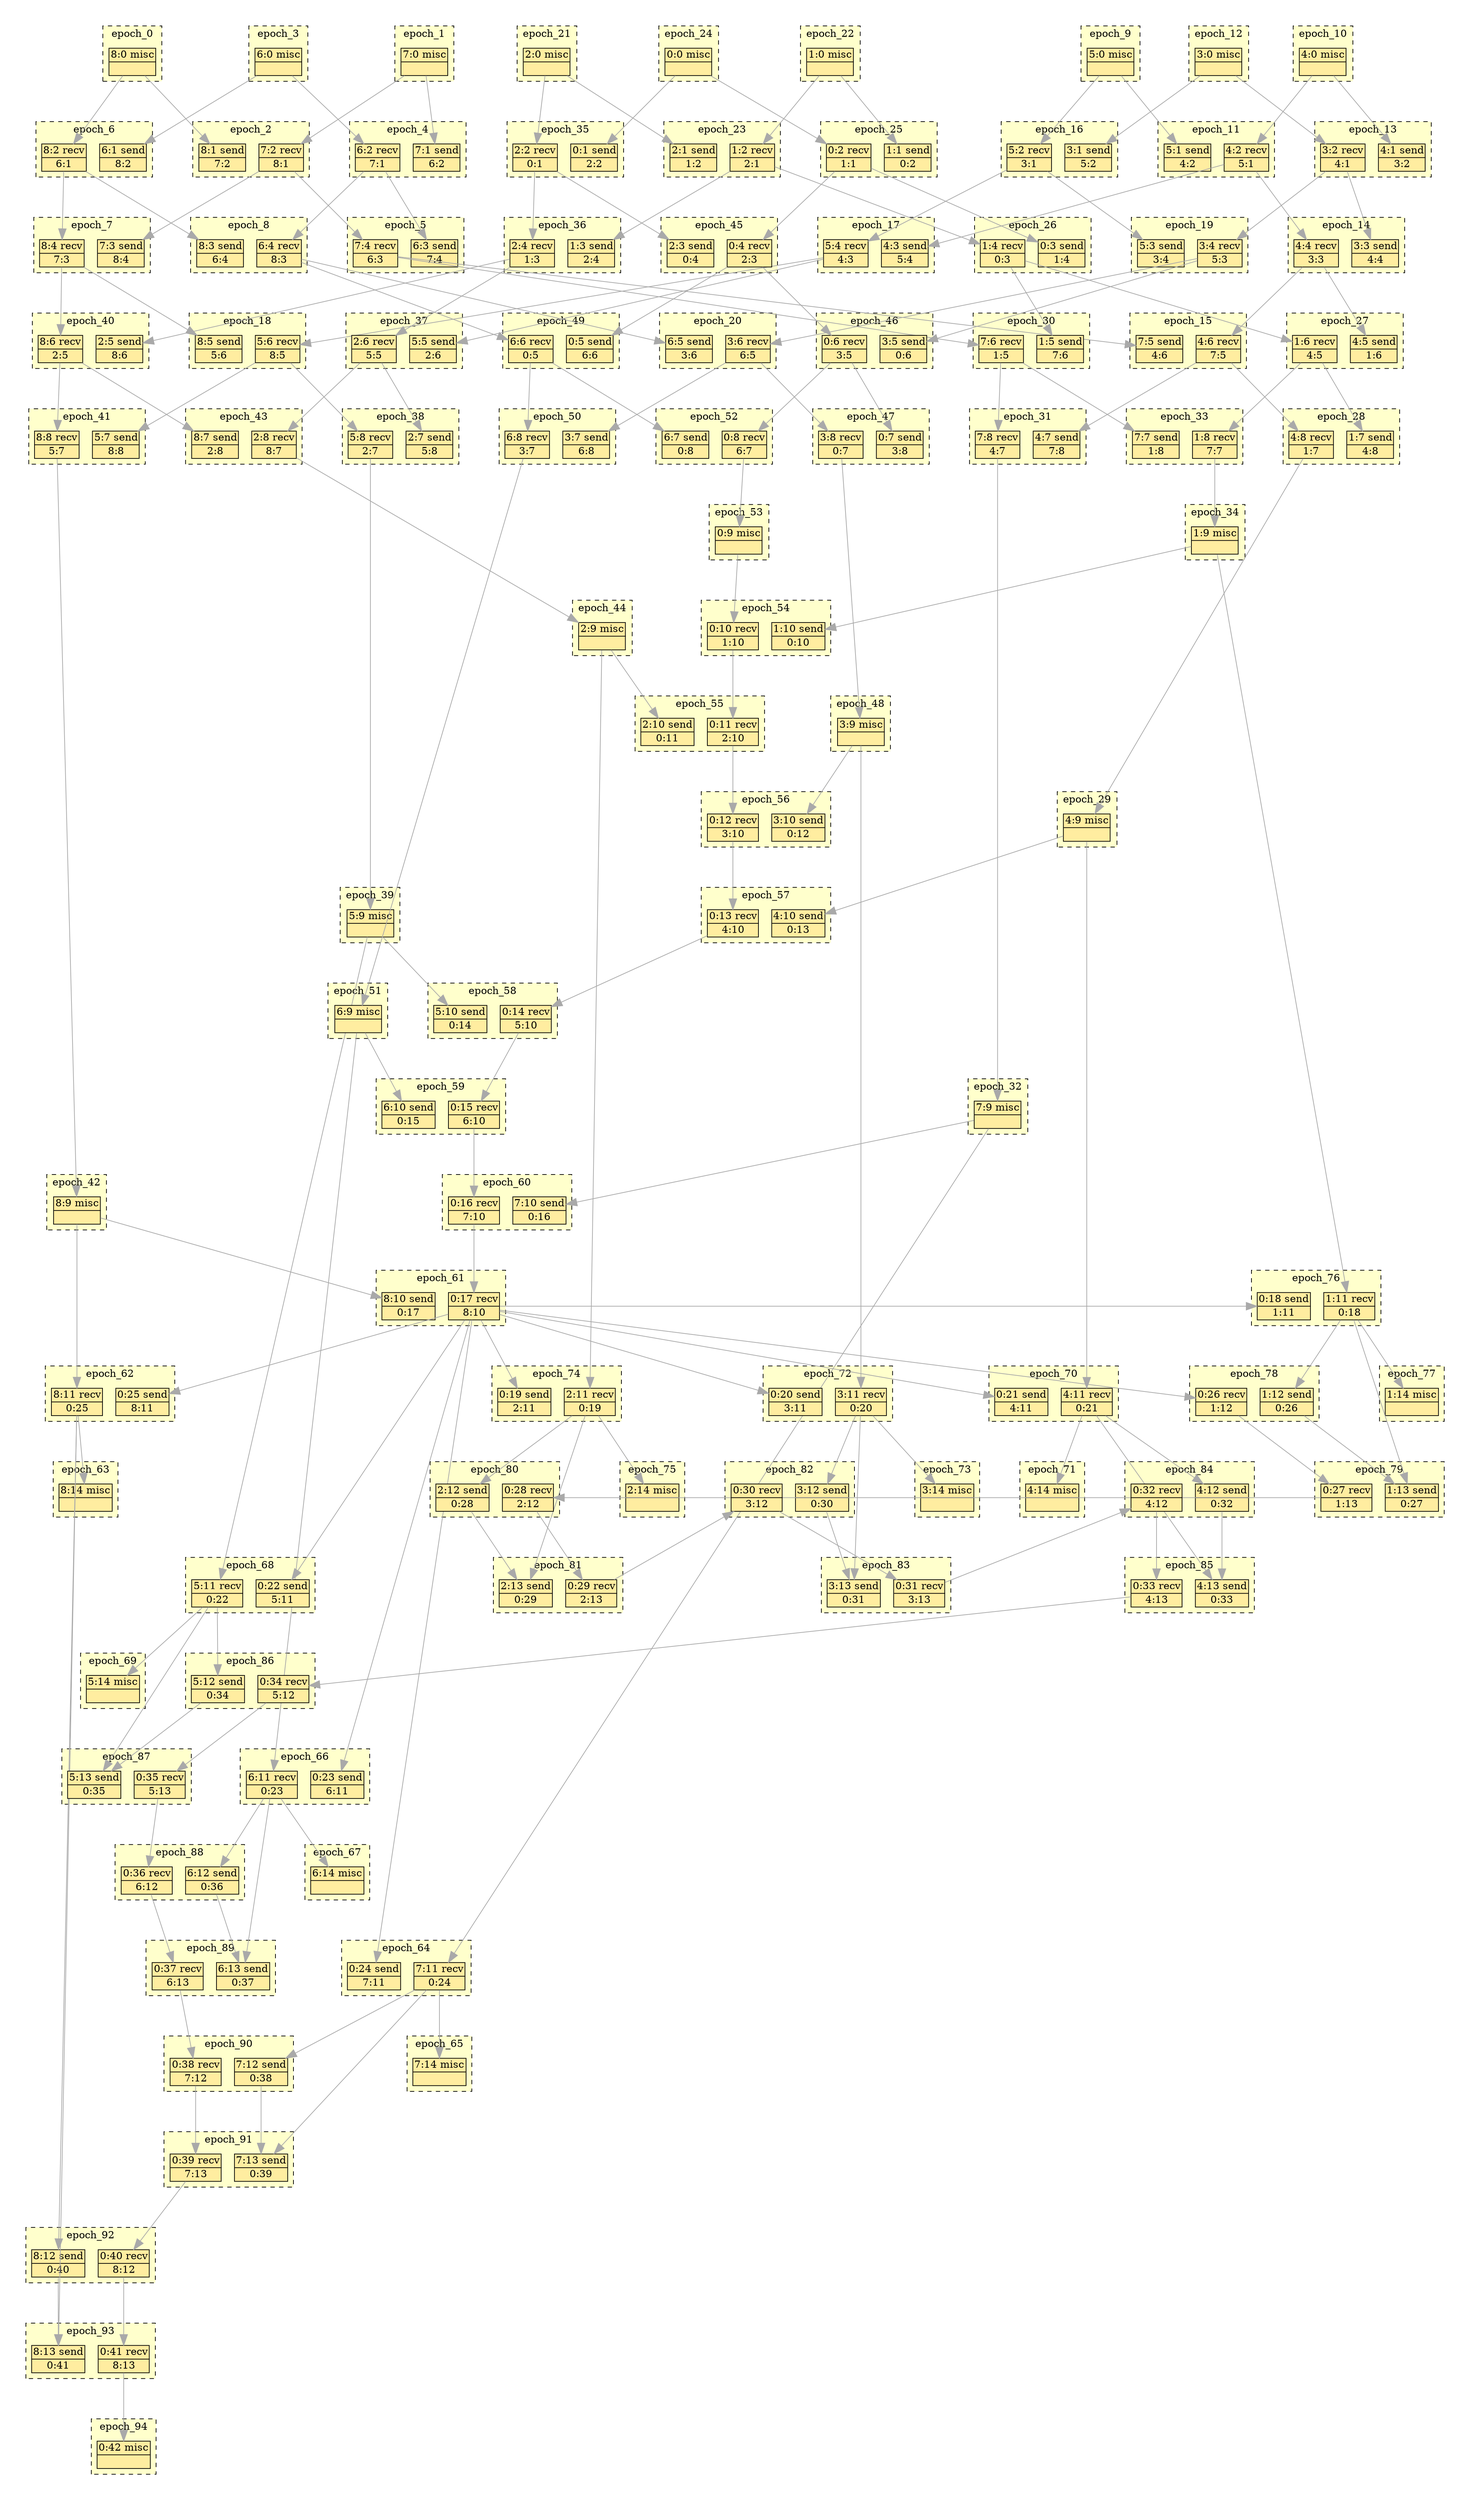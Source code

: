 digraph{node[shape=none margin=0 style=filled colorscheme=ylorrd9 fillcolor=2];compound=true;splines=line;subgraph clusterdummy0_0{style=invis;subgraph clusterdummy0_1{style=invis;subgraph clusterdummy0_2{style=invis;subgraph cluster0{style=dashed;colorscheme=ylorrd9;bgcolor=1;edge[arrowhead=empty];label=epoch_0;148[label=<<table border="0" cellborder="0" cellspacing="0"><tr><td>8:0 misc</td></tr><hr/><tr><td> </td></tr></table>>];}}}}subgraph clusterdummy1_0{style=invis;subgraph clusterdummy1_1{style=invis;subgraph clusterdummy1_2{style=invis;subgraph cluster1{style=dashed;colorscheme=ylorrd9;bgcolor=1;edge[arrowhead=empty];label=epoch_1;133[label=<<table border="0" cellborder="0" cellspacing="0"><tr><td>7:0 misc</td></tr><hr/><tr><td> </td></tr></table>>];}}}}subgraph clusterdummy2_0{style=invis;subgraph clusterdummy2_1{style=invis;subgraph clusterdummy2_2{style=invis;subgraph cluster2{style=dashed;colorscheme=ylorrd9;bgcolor=1;edge[arrowhead=empty];label=epoch_2;135[label=<<table border="0" cellborder="0" cellspacing="0"><tr><td>7:2 recv</td></tr><hr/><tr><td> 8:1 </td></tr></table>>];149[label=<<table border="0" cellborder="0" cellspacing="0"><tr><td>8:1 send</td></tr><hr/><tr><td> 7:2 </td></tr></table>>];}}}}subgraph clusterdummy3_0{style=invis;subgraph clusterdummy3_1{style=invis;subgraph clusterdummy3_2{style=invis;subgraph cluster3{style=dashed;colorscheme=ylorrd9;bgcolor=1;edge[arrowhead=empty];label=epoch_3;118[label=<<table border="0" cellborder="0" cellspacing="0"><tr><td>6:0 misc</td></tr><hr/><tr><td> </td></tr></table>>];}}}}subgraph clusterdummy4_0{style=invis;subgraph clusterdummy4_1{style=invis;subgraph clusterdummy4_2{style=invis;subgraph cluster4{style=dashed;colorscheme=ylorrd9;bgcolor=1;edge[arrowhead=empty];label=epoch_4;120[label=<<table border="0" cellborder="0" cellspacing="0"><tr><td>6:2 recv</td></tr><hr/><tr><td> 7:1 </td></tr></table>>];134[label=<<table border="0" cellborder="0" cellspacing="0"><tr><td>7:1 send</td></tr><hr/><tr><td> 6:2 </td></tr></table>>];}}}}subgraph clusterdummy5_0{style=invis;subgraph clusterdummy5_1{style=invis;subgraph clusterdummy5_2{style=invis;subgraph cluster5{style=dashed;colorscheme=ylorrd9;bgcolor=1;edge[arrowhead=empty];label=epoch_5;121[label=<<table border="0" cellborder="0" cellspacing="0"><tr><td>6:3 send</td></tr><hr/><tr><td> 7:4 </td></tr></table>>];137[label=<<table border="0" cellborder="0" cellspacing="0"><tr><td>7:4 recv</td></tr><hr/><tr><td> 6:3 </td></tr></table>>];}}}}subgraph clusterdummy6_0{style=invis;subgraph clusterdummy6_1{style=invis;subgraph clusterdummy6_2{style=invis;subgraph cluster6{style=dashed;colorscheme=ylorrd9;bgcolor=1;edge[arrowhead=empty];label=epoch_6;119[label=<<table border="0" cellborder="0" cellspacing="0"><tr><td>6:1 send</td></tr><hr/><tr><td> 8:2 </td></tr></table>>];150[label=<<table border="0" cellborder="0" cellspacing="0"><tr><td>8:2 recv</td></tr><hr/><tr><td> 6:1 </td></tr></table>>];}}}}subgraph clusterdummy7_0{style=invis;subgraph clusterdummy7_1{style=invis;subgraph clusterdummy7_2{style=invis;subgraph cluster7{style=dashed;colorscheme=ylorrd9;bgcolor=1;edge[arrowhead=empty];label=epoch_7;136[label=<<table border="0" cellborder="0" cellspacing="0"><tr><td>7:3 send</td></tr><hr/><tr><td> 8:4 </td></tr></table>>];152[label=<<table border="0" cellborder="0" cellspacing="0"><tr><td>8:4 recv</td></tr><hr/><tr><td> 7:3 </td></tr></table>>];}}}}subgraph clusterdummy8_0{style=invis;subgraph clusterdummy8_1{style=invis;subgraph clusterdummy8_2{style=invis;subgraph cluster8{style=dashed;colorscheme=ylorrd9;bgcolor=1;edge[arrowhead=empty];label=epoch_8;122[label=<<table border="0" cellborder="0" cellspacing="0"><tr><td>6:4 recv</td></tr><hr/><tr><td> 8:3 </td></tr></table>>];151[label=<<table border="0" cellborder="0" cellspacing="0"><tr><td>8:3 send</td></tr><hr/><tr><td> 6:4 </td></tr></table>>];}}}}subgraph clusterdummy9_0{style=invis;subgraph clusterdummy9_1{style=invis;subgraph clusterdummy9_2{style=invis;subgraph cluster9{style=dashed;colorscheme=ylorrd9;bgcolor=1;edge[arrowhead=empty];label=epoch_9;103[label=<<table border="0" cellborder="0" cellspacing="0"><tr><td>5:0 misc</td></tr><hr/><tr><td> </td></tr></table>>];}}}}subgraph clusterdummy10_0{style=invis;subgraph clusterdummy10_1{style=invis;subgraph clusterdummy10_2{style=invis;subgraph cluster10{style=dashed;colorscheme=ylorrd9;bgcolor=1;edge[arrowhead=empty];label=epoch_10;88[label=<<table border="0" cellborder="0" cellspacing="0"><tr><td>4:0 misc</td></tr><hr/><tr><td> </td></tr></table>>];}}}}subgraph clusterdummy11_0{style=invis;subgraph clusterdummy11_1{style=invis;subgraph clusterdummy11_2{style=invis;subgraph cluster11{style=dashed;colorscheme=ylorrd9;bgcolor=1;edge[arrowhead=empty];label=epoch_11;90[label=<<table border="0" cellborder="0" cellspacing="0"><tr><td>4:2 recv</td></tr><hr/><tr><td> 5:1 </td></tr></table>>];104[label=<<table border="0" cellborder="0" cellspacing="0"><tr><td>5:1 send</td></tr><hr/><tr><td> 4:2 </td></tr></table>>];}}}}subgraph clusterdummy12_0{style=invis;subgraph clusterdummy12_1{style=invis;subgraph clusterdummy12_2{style=invis;subgraph cluster12{style=dashed;colorscheme=ylorrd9;bgcolor=1;edge[arrowhead=empty];label=epoch_12;73[label=<<table border="0" cellborder="0" cellspacing="0"><tr><td>3:0 misc</td></tr><hr/><tr><td> </td></tr></table>>];}}}}subgraph clusterdummy13_0{style=invis;subgraph clusterdummy13_1{style=invis;subgraph clusterdummy13_2{style=invis;subgraph cluster13{style=dashed;colorscheme=ylorrd9;bgcolor=1;edge[arrowhead=empty];label=epoch_13;75[label=<<table border="0" cellborder="0" cellspacing="0"><tr><td>3:2 recv</td></tr><hr/><tr><td> 4:1 </td></tr></table>>];89[label=<<table border="0" cellborder="0" cellspacing="0"><tr><td>4:1 send</td></tr><hr/><tr><td> 3:2 </td></tr></table>>];}}}}subgraph clusterdummy14_0{style=invis;subgraph clusterdummy14_1{style=invis;subgraph clusterdummy14_2{style=invis;subgraph cluster14{style=dashed;colorscheme=ylorrd9;bgcolor=1;edge[arrowhead=empty];label=epoch_14;76[label=<<table border="0" cellborder="0" cellspacing="0"><tr><td>3:3 send</td></tr><hr/><tr><td> 4:4 </td></tr></table>>];92[label=<<table border="0" cellborder="0" cellspacing="0"><tr><td>4:4 recv</td></tr><hr/><tr><td> 3:3 </td></tr></table>>];}}}}subgraph clusterdummy15_0{style=invis;subgraph clusterdummy15_1{style=invis;subgraph clusterdummy15_2{style=invis;subgraph cluster15{style=dashed;colorscheme=ylorrd9;bgcolor=1;edge[arrowhead=empty];label=epoch_15;94[label=<<table border="0" cellborder="0" cellspacing="0"><tr><td>4:6 recv</td></tr><hr/><tr><td> 7:5 </td></tr></table>>];138[label=<<table border="0" cellborder="0" cellspacing="0"><tr><td>7:5 send</td></tr><hr/><tr><td> 4:6 </td></tr></table>>];}}}}subgraph clusterdummy16_0{style=invis;subgraph clusterdummy16_1{style=invis;subgraph clusterdummy16_2{style=invis;subgraph cluster16{style=dashed;colorscheme=ylorrd9;bgcolor=1;edge[arrowhead=empty];label=epoch_16;74[label=<<table border="0" cellborder="0" cellspacing="0"><tr><td>3:1 send</td></tr><hr/><tr><td> 5:2 </td></tr></table>>];105[label=<<table border="0" cellborder="0" cellspacing="0"><tr><td>5:2 recv</td></tr><hr/><tr><td> 3:1 </td></tr></table>>];}}}}subgraph clusterdummy17_0{style=invis;subgraph clusterdummy17_1{style=invis;subgraph clusterdummy17_2{style=invis;subgraph cluster17{style=dashed;colorscheme=ylorrd9;bgcolor=1;edge[arrowhead=empty];label=epoch_17;91[label=<<table border="0" cellborder="0" cellspacing="0"><tr><td>4:3 send</td></tr><hr/><tr><td> 5:4 </td></tr></table>>];107[label=<<table border="0" cellborder="0" cellspacing="0"><tr><td>5:4 recv</td></tr><hr/><tr><td> 4:3 </td></tr></table>>];}}}}subgraph clusterdummy18_0{style=invis;subgraph clusterdummy18_1{style=invis;subgraph clusterdummy18_2{style=invis;subgraph cluster18{style=dashed;colorscheme=ylorrd9;bgcolor=1;edge[arrowhead=empty];label=epoch_18;109[label=<<table border="0" cellborder="0" cellspacing="0"><tr><td>5:6 recv</td></tr><hr/><tr><td> 8:5 </td></tr></table>>];153[label=<<table border="0" cellborder="0" cellspacing="0"><tr><td>8:5 send</td></tr><hr/><tr><td> 5:6 </td></tr></table>>];}}}}subgraph clusterdummy19_0{style=invis;subgraph clusterdummy19_1{style=invis;subgraph clusterdummy19_2{style=invis;subgraph cluster19{style=dashed;colorscheme=ylorrd9;bgcolor=1;edge[arrowhead=empty];label=epoch_19;77[label=<<table border="0" cellborder="0" cellspacing="0"><tr><td>3:4 recv</td></tr><hr/><tr><td> 5:3 </td></tr></table>>];106[label=<<table border="0" cellborder="0" cellspacing="0"><tr><td>5:3 send</td></tr><hr/><tr><td> 3:4 </td></tr></table>>];}}}}subgraph clusterdummy20_0{style=invis;subgraph clusterdummy20_1{style=invis;subgraph clusterdummy20_2{style=invis;subgraph cluster20{style=dashed;colorscheme=ylorrd9;bgcolor=1;edge[arrowhead=empty];label=epoch_20;79[label=<<table border="0" cellborder="0" cellspacing="0"><tr><td>3:6 recv</td></tr><hr/><tr><td> 6:5 </td></tr></table>>];123[label=<<table border="0" cellborder="0" cellspacing="0"><tr><td>6:5 send</td></tr><hr/><tr><td> 3:6 </td></tr></table>>];}}}}subgraph clusterdummy21_0{style=invis;subgraph clusterdummy21_1{style=invis;subgraph clusterdummy21_2{style=invis;subgraph cluster21{style=dashed;colorscheme=ylorrd9;bgcolor=1;edge[arrowhead=empty];label=epoch_21;58[label=<<table border="0" cellborder="0" cellspacing="0"><tr><td>2:0 misc</td></tr><hr/><tr><td> </td></tr></table>>];}}}}subgraph clusterdummy22_0{style=invis;subgraph clusterdummy22_1{style=invis;subgraph clusterdummy22_2{style=invis;subgraph cluster22{style=dashed;colorscheme=ylorrd9;bgcolor=1;edge[arrowhead=empty];label=epoch_22;43[label=<<table border="0" cellborder="0" cellspacing="0"><tr><td>1:0 misc</td></tr><hr/><tr><td> </td></tr></table>>];}}}}subgraph clusterdummy23_0{style=invis;subgraph clusterdummy23_1{style=invis;subgraph clusterdummy23_2{style=invis;subgraph cluster23{style=dashed;colorscheme=ylorrd9;bgcolor=1;edge[arrowhead=empty];label=epoch_23;45[label=<<table border="0" cellborder="0" cellspacing="0"><tr><td>1:2 recv</td></tr><hr/><tr><td> 2:1 </td></tr></table>>];59[label=<<table border="0" cellborder="0" cellspacing="0"><tr><td>2:1 send</td></tr><hr/><tr><td> 1:2 </td></tr></table>>];}}}}subgraph clusterdummy24_0{style=invis;subgraph clusterdummy24_1{style=invis;subgraph clusterdummy24_2{style=invis;subgraph cluster24{style=dashed;colorscheme=ylorrd9;bgcolor=1;edge[arrowhead=empty];label=epoch_24;0[label=<<table border="0" cellborder="0" cellspacing="0"><tr><td>0:0 misc</td></tr><hr/><tr><td> </td></tr></table>>];}}}}subgraph clusterdummy25_0{style=invis;subgraph clusterdummy25_1{style=invis;subgraph clusterdummy25_2{style=invis;subgraph cluster25{style=dashed;colorscheme=ylorrd9;bgcolor=1;edge[arrowhead=empty];label=epoch_25;2[label=<<table border="0" cellborder="0" cellspacing="0"><tr><td>0:2 recv</td></tr><hr/><tr><td> 1:1 </td></tr></table>>];44[label=<<table border="0" cellborder="0" cellspacing="0"><tr><td>1:1 send</td></tr><hr/><tr><td> 0:2 </td></tr></table>>];}}}}subgraph clusterdummy26_0{style=invis;subgraph clusterdummy26_1{style=invis;subgraph clusterdummy26_2{style=invis;subgraph cluster26{style=dashed;colorscheme=ylorrd9;bgcolor=1;edge[arrowhead=empty];label=epoch_26;3[label=<<table border="0" cellborder="0" cellspacing="0"><tr><td>0:3 send</td></tr><hr/><tr><td> 1:4 </td></tr></table>>];47[label=<<table border="0" cellborder="0" cellspacing="0"><tr><td>1:4 recv</td></tr><hr/><tr><td> 0:3 </td></tr></table>>];}}}}subgraph clusterdummy27_0{style=invis;subgraph clusterdummy27_1{style=invis;subgraph clusterdummy27_2{style=invis;subgraph cluster27{style=dashed;colorscheme=ylorrd9;bgcolor=1;edge[arrowhead=empty];label=epoch_27;49[label=<<table border="0" cellborder="0" cellspacing="0"><tr><td>1:6 recv</td></tr><hr/><tr><td> 4:5 </td></tr></table>>];93[label=<<table border="0" cellborder="0" cellspacing="0"><tr><td>4:5 send</td></tr><hr/><tr><td> 1:6 </td></tr></table>>];}}}}subgraph clusterdummy28_0{style=invis;subgraph clusterdummy28_1{style=invis;subgraph clusterdummy28_2{style=invis;subgraph cluster28{style=dashed;colorscheme=ylorrd9;bgcolor=1;edge[arrowhead=empty];label=epoch_28;50[label=<<table border="0" cellborder="0" cellspacing="0"><tr><td>1:7 send</td></tr><hr/><tr><td> 4:8 </td></tr></table>>];96[label=<<table border="0" cellborder="0" cellspacing="0"><tr><td>4:8 recv</td></tr><hr/><tr><td> 1:7 </td></tr></table>>];}}}}subgraph clusterdummy29_0{style=invis;subgraph clusterdummy29_1{style=invis;subgraph clusterdummy29_2{style=invis;subgraph cluster29{style=dashed;colorscheme=ylorrd9;bgcolor=1;edge[arrowhead=empty];label=epoch_29;97[label=<<table border="0" cellborder="0" cellspacing="0"><tr><td>4:9 misc</td></tr><hr/><tr><td> </td></tr></table>>];}}}}subgraph clusterdummy30_0{style=invis;subgraph clusterdummy30_1{style=invis;subgraph clusterdummy30_2{style=invis;subgraph cluster30{style=dashed;colorscheme=ylorrd9;bgcolor=1;edge[arrowhead=empty];label=epoch_30;48[label=<<table border="0" cellborder="0" cellspacing="0"><tr><td>1:5 send</td></tr><hr/><tr><td> 7:6 </td></tr></table>>];139[label=<<table border="0" cellborder="0" cellspacing="0"><tr><td>7:6 recv</td></tr><hr/><tr><td> 1:5 </td></tr></table>>];}}}}subgraph clusterdummy31_0{style=invis;subgraph clusterdummy31_1{style=invis;subgraph clusterdummy31_2{style=invis;subgraph cluster31{style=dashed;colorscheme=ylorrd9;bgcolor=1;edge[arrowhead=empty];label=epoch_31;95[label=<<table border="0" cellborder="0" cellspacing="0"><tr><td>4:7 send</td></tr><hr/><tr><td> 7:8 </td></tr></table>>];141[label=<<table border="0" cellborder="0" cellspacing="0"><tr><td>7:8 recv</td></tr><hr/><tr><td> 4:7 </td></tr></table>>];}}}}subgraph clusterdummy32_0{style=invis;subgraph clusterdummy32_1{style=invis;subgraph clusterdummy32_2{style=invis;subgraph cluster32{style=dashed;colorscheme=ylorrd9;bgcolor=1;edge[arrowhead=empty];label=epoch_32;142[label=<<table border="0" cellborder="0" cellspacing="0"><tr><td>7:9 misc</td></tr><hr/><tr><td> </td></tr></table>>];}}}}subgraph clusterdummy33_0{style=invis;subgraph clusterdummy33_1{style=invis;subgraph clusterdummy33_2{style=invis;subgraph cluster33{style=dashed;colorscheme=ylorrd9;bgcolor=1;edge[arrowhead=empty];label=epoch_33;51[label=<<table border="0" cellborder="0" cellspacing="0"><tr><td>1:8 recv</td></tr><hr/><tr><td> 7:7 </td></tr></table>>];140[label=<<table border="0" cellborder="0" cellspacing="0"><tr><td>7:7 send</td></tr><hr/><tr><td> 1:8 </td></tr></table>>];}}}}subgraph clusterdummy34_0{style=invis;subgraph clusterdummy34_1{style=invis;subgraph clusterdummy34_2{style=invis;subgraph cluster34{style=dashed;colorscheme=ylorrd9;bgcolor=1;edge[arrowhead=empty];label=epoch_34;52[label=<<table border="0" cellborder="0" cellspacing="0"><tr><td>1:9 misc</td></tr><hr/><tr><td> </td></tr></table>>];}}}}subgraph clusterdummy35_0{style=invis;subgraph clusterdummy35_1{style=invis;subgraph clusterdummy35_2{style=invis;subgraph cluster35{style=dashed;colorscheme=ylorrd9;bgcolor=1;edge[arrowhead=empty];label=epoch_35;1[label=<<table border="0" cellborder="0" cellspacing="0"><tr><td>0:1 send</td></tr><hr/><tr><td> 2:2 </td></tr></table>>];60[label=<<table border="0" cellborder="0" cellspacing="0"><tr><td>2:2 recv</td></tr><hr/><tr><td> 0:1 </td></tr></table>>];}}}}subgraph clusterdummy36_0{style=invis;subgraph clusterdummy36_1{style=invis;subgraph clusterdummy36_2{style=invis;subgraph cluster36{style=dashed;colorscheme=ylorrd9;bgcolor=1;edge[arrowhead=empty];label=epoch_36;46[label=<<table border="0" cellborder="0" cellspacing="0"><tr><td>1:3 send</td></tr><hr/><tr><td> 2:4 </td></tr></table>>];62[label=<<table border="0" cellborder="0" cellspacing="0"><tr><td>2:4 recv</td></tr><hr/><tr><td> 1:3 </td></tr></table>>];}}}}subgraph clusterdummy37_0{style=invis;subgraph clusterdummy37_1{style=invis;subgraph clusterdummy37_2{style=invis;subgraph cluster37{style=dashed;colorscheme=ylorrd9;bgcolor=1;edge[arrowhead=empty];label=epoch_37;64[label=<<table border="0" cellborder="0" cellspacing="0"><tr><td>2:6 recv</td></tr><hr/><tr><td> 5:5 </td></tr></table>>];108[label=<<table border="0" cellborder="0" cellspacing="0"><tr><td>5:5 send</td></tr><hr/><tr><td> 2:6 </td></tr></table>>];}}}}subgraph clusterdummy38_0{style=invis;subgraph clusterdummy38_1{style=invis;subgraph clusterdummy38_2{style=invis;subgraph cluster38{style=dashed;colorscheme=ylorrd9;bgcolor=1;edge[arrowhead=empty];label=epoch_38;65[label=<<table border="0" cellborder="0" cellspacing="0"><tr><td>2:7 send</td></tr><hr/><tr><td> 5:8 </td></tr></table>>];111[label=<<table border="0" cellborder="0" cellspacing="0"><tr><td>5:8 recv</td></tr><hr/><tr><td> 2:7 </td></tr></table>>];}}}}subgraph clusterdummy39_0{style=invis;subgraph clusterdummy39_1{style=invis;subgraph clusterdummy39_2{style=invis;subgraph cluster39{style=dashed;colorscheme=ylorrd9;bgcolor=1;edge[arrowhead=empty];label=epoch_39;112[label=<<table border="0" cellborder="0" cellspacing="0"><tr><td>5:9 misc</td></tr><hr/><tr><td> </td></tr></table>>];}}}}subgraph clusterdummy40_0{style=invis;subgraph clusterdummy40_1{style=invis;subgraph clusterdummy40_2{style=invis;subgraph cluster40{style=dashed;colorscheme=ylorrd9;bgcolor=1;edge[arrowhead=empty];label=epoch_40;63[label=<<table border="0" cellborder="0" cellspacing="0"><tr><td>2:5 send</td></tr><hr/><tr><td> 8:6 </td></tr></table>>];154[label=<<table border="0" cellborder="0" cellspacing="0"><tr><td>8:6 recv</td></tr><hr/><tr><td> 2:5 </td></tr></table>>];}}}}subgraph clusterdummy41_0{style=invis;subgraph clusterdummy41_1{style=invis;subgraph clusterdummy41_2{style=invis;subgraph cluster41{style=dashed;colorscheme=ylorrd9;bgcolor=1;edge[arrowhead=empty];label=epoch_41;110[label=<<table border="0" cellborder="0" cellspacing="0"><tr><td>5:7 send</td></tr><hr/><tr><td> 8:8 </td></tr></table>>];156[label=<<table border="0" cellborder="0" cellspacing="0"><tr><td>8:8 recv</td></tr><hr/><tr><td> 5:7 </td></tr></table>>];}}}}subgraph clusterdummy42_0{style=invis;subgraph clusterdummy42_1{style=invis;subgraph clusterdummy42_2{style=invis;subgraph cluster42{style=dashed;colorscheme=ylorrd9;bgcolor=1;edge[arrowhead=empty];label=epoch_42;157[label=<<table border="0" cellborder="0" cellspacing="0"><tr><td>8:9 misc</td></tr><hr/><tr><td> </td></tr></table>>];}}}}subgraph clusterdummy43_0{style=invis;subgraph clusterdummy43_1{style=invis;subgraph clusterdummy43_2{style=invis;subgraph cluster43{style=dashed;colorscheme=ylorrd9;bgcolor=1;edge[arrowhead=empty];label=epoch_43;66[label=<<table border="0" cellborder="0" cellspacing="0"><tr><td>2:8 recv</td></tr><hr/><tr><td> 8:7 </td></tr></table>>];155[label=<<table border="0" cellborder="0" cellspacing="0"><tr><td>8:7 send</td></tr><hr/><tr><td> 2:8 </td></tr></table>>];}}}}subgraph clusterdummy44_0{style=invis;subgraph clusterdummy44_1{style=invis;subgraph clusterdummy44_2{style=invis;subgraph cluster44{style=dashed;colorscheme=ylorrd9;bgcolor=1;edge[arrowhead=empty];label=epoch_44;67[label=<<table border="0" cellborder="0" cellspacing="0"><tr><td>2:9 misc</td></tr><hr/><tr><td> </td></tr></table>>];}}}}subgraph clusterdummy45_0{style=invis;subgraph clusterdummy45_1{style=invis;subgraph clusterdummy45_2{style=invis;subgraph cluster45{style=dashed;colorscheme=ylorrd9;bgcolor=1;edge[arrowhead=empty];label=epoch_45;4[label=<<table border="0" cellborder="0" cellspacing="0"><tr><td>0:4 recv</td></tr><hr/><tr><td> 2:3 </td></tr></table>>];61[label=<<table border="0" cellborder="0" cellspacing="0"><tr><td>2:3 send</td></tr><hr/><tr><td> 0:4 </td></tr></table>>];}}}}subgraph clusterdummy46_0{style=invis;subgraph clusterdummy46_1{style=invis;subgraph clusterdummy46_2{style=invis;subgraph cluster46{style=dashed;colorscheme=ylorrd9;bgcolor=1;edge[arrowhead=empty];label=epoch_46;6[label=<<table border="0" cellborder="0" cellspacing="0"><tr><td>0:6 recv</td></tr><hr/><tr><td> 3:5 </td></tr></table>>];78[label=<<table border="0" cellborder="0" cellspacing="0"><tr><td>3:5 send</td></tr><hr/><tr><td> 0:6 </td></tr></table>>];}}}}subgraph clusterdummy47_0{style=invis;subgraph clusterdummy47_1{style=invis;subgraph clusterdummy47_2{style=invis;subgraph cluster47{style=dashed;colorscheme=ylorrd9;bgcolor=1;edge[arrowhead=empty];label=epoch_47;7[label=<<table border="0" cellborder="0" cellspacing="0"><tr><td>0:7 send</td></tr><hr/><tr><td> 3:8 </td></tr></table>>];81[label=<<table border="0" cellborder="0" cellspacing="0"><tr><td>3:8 recv</td></tr><hr/><tr><td> 0:7 </td></tr></table>>];}}}}subgraph clusterdummy48_0{style=invis;subgraph clusterdummy48_1{style=invis;subgraph clusterdummy48_2{style=invis;subgraph cluster48{style=dashed;colorscheme=ylorrd9;bgcolor=1;edge[arrowhead=empty];label=epoch_48;82[label=<<table border="0" cellborder="0" cellspacing="0"><tr><td>3:9 misc</td></tr><hr/><tr><td> </td></tr></table>>];}}}}subgraph clusterdummy49_0{style=invis;subgraph clusterdummy49_1{style=invis;subgraph clusterdummy49_2{style=invis;subgraph cluster49{style=dashed;colorscheme=ylorrd9;bgcolor=1;edge[arrowhead=empty];label=epoch_49;5[label=<<table border="0" cellborder="0" cellspacing="0"><tr><td>0:5 send</td></tr><hr/><tr><td> 6:6 </td></tr></table>>];124[label=<<table border="0" cellborder="0" cellspacing="0"><tr><td>6:6 recv</td></tr><hr/><tr><td> 0:5 </td></tr></table>>];}}}}subgraph clusterdummy50_0{style=invis;subgraph clusterdummy50_1{style=invis;subgraph clusterdummy50_2{style=invis;subgraph cluster50{style=dashed;colorscheme=ylorrd9;bgcolor=1;edge[arrowhead=empty];label=epoch_50;80[label=<<table border="0" cellborder="0" cellspacing="0"><tr><td>3:7 send</td></tr><hr/><tr><td> 6:8 </td></tr></table>>];126[label=<<table border="0" cellborder="0" cellspacing="0"><tr><td>6:8 recv</td></tr><hr/><tr><td> 3:7 </td></tr></table>>];}}}}subgraph clusterdummy51_0{style=invis;subgraph clusterdummy51_1{style=invis;subgraph clusterdummy51_2{style=invis;subgraph cluster51{style=dashed;colorscheme=ylorrd9;bgcolor=1;edge[arrowhead=empty];label=epoch_51;127[label=<<table border="0" cellborder="0" cellspacing="0"><tr><td>6:9 misc</td></tr><hr/><tr><td> </td></tr></table>>];}}}}subgraph clusterdummy52_0{style=invis;subgraph clusterdummy52_1{style=invis;subgraph clusterdummy52_2{style=invis;subgraph cluster52{style=dashed;colorscheme=ylorrd9;bgcolor=1;edge[arrowhead=empty];label=epoch_52;8[label=<<table border="0" cellborder="0" cellspacing="0"><tr><td>0:8 recv</td></tr><hr/><tr><td> 6:7 </td></tr></table>>];125[label=<<table border="0" cellborder="0" cellspacing="0"><tr><td>6:7 send</td></tr><hr/><tr><td> 0:8 </td></tr></table>>];}}}}subgraph clusterdummy53_0{style=invis;subgraph clusterdummy53_1{style=invis;subgraph clusterdummy53_2{style=invis;subgraph cluster53{style=dashed;colorscheme=ylorrd9;bgcolor=1;edge[arrowhead=empty];label=epoch_53;9[label=<<table border="0" cellborder="0" cellspacing="0"><tr><td>0:9 misc</td></tr><hr/><tr><td> </td></tr></table>>];}}}}subgraph clusterdummy54_0{style=invis;subgraph clusterdummy54_1{style=invis;subgraph clusterdummy54_2{style=invis;subgraph cluster54{style=dashed;colorscheme=ylorrd9;bgcolor=1;edge[arrowhead=empty];label=epoch_54;10[label=<<table border="0" cellborder="0" cellspacing="0"><tr><td>0:10 recv</td></tr><hr/><tr><td> 1:10 </td></tr></table>>];53[label=<<table border="0" cellborder="0" cellspacing="0"><tr><td>1:10 send</td></tr><hr/><tr><td> 0:10 </td></tr></table>>];}}}}subgraph clusterdummy55_0{style=invis;subgraph clusterdummy55_1{style=invis;subgraph clusterdummy55_2{style=invis;subgraph cluster55{style=dashed;colorscheme=ylorrd9;bgcolor=1;edge[arrowhead=empty];label=epoch_55;11[label=<<table border="0" cellborder="0" cellspacing="0"><tr><td>0:11 recv</td></tr><hr/><tr><td> 2:10 </td></tr></table>>];68[label=<<table border="0" cellborder="0" cellspacing="0"><tr><td>2:10 send</td></tr><hr/><tr><td> 0:11 </td></tr></table>>];}}}}subgraph clusterdummy56_0{style=invis;subgraph clusterdummy56_1{style=invis;subgraph clusterdummy56_2{style=invis;subgraph cluster56{style=dashed;colorscheme=ylorrd9;bgcolor=1;edge[arrowhead=empty];label=epoch_56;12[label=<<table border="0" cellborder="0" cellspacing="0"><tr><td>0:12 recv</td></tr><hr/><tr><td> 3:10 </td></tr></table>>];83[label=<<table border="0" cellborder="0" cellspacing="0"><tr><td>3:10 send</td></tr><hr/><tr><td> 0:12 </td></tr></table>>];}}}}subgraph clusterdummy57_0{style=invis;subgraph clusterdummy57_1{style=invis;subgraph clusterdummy57_2{style=invis;subgraph cluster57{style=dashed;colorscheme=ylorrd9;bgcolor=1;edge[arrowhead=empty];label=epoch_57;13[label=<<table border="0" cellborder="0" cellspacing="0"><tr><td>0:13 recv</td></tr><hr/><tr><td> 4:10 </td></tr></table>>];98[label=<<table border="0" cellborder="0" cellspacing="0"><tr><td>4:10 send</td></tr><hr/><tr><td> 0:13 </td></tr></table>>];}}}}subgraph clusterdummy58_0{style=invis;subgraph clusterdummy58_1{style=invis;subgraph clusterdummy58_2{style=invis;subgraph cluster58{style=dashed;colorscheme=ylorrd9;bgcolor=1;edge[arrowhead=empty];label=epoch_58;14[label=<<table border="0" cellborder="0" cellspacing="0"><tr><td>0:14 recv</td></tr><hr/><tr><td> 5:10 </td></tr></table>>];113[label=<<table border="0" cellborder="0" cellspacing="0"><tr><td>5:10 send</td></tr><hr/><tr><td> 0:14 </td></tr></table>>];}}}}subgraph clusterdummy59_0{style=invis;subgraph clusterdummy59_1{style=invis;subgraph clusterdummy59_2{style=invis;subgraph cluster59{style=dashed;colorscheme=ylorrd9;bgcolor=1;edge[arrowhead=empty];label=epoch_59;15[label=<<table border="0" cellborder="0" cellspacing="0"><tr><td>0:15 recv</td></tr><hr/><tr><td> 6:10 </td></tr></table>>];128[label=<<table border="0" cellborder="0" cellspacing="0"><tr><td>6:10 send</td></tr><hr/><tr><td> 0:15 </td></tr></table>>];}}}}subgraph clusterdummy60_0{style=invis;subgraph clusterdummy60_1{style=invis;subgraph clusterdummy60_2{style=invis;subgraph cluster60{style=dashed;colorscheme=ylorrd9;bgcolor=1;edge[arrowhead=empty];label=epoch_60;16[label=<<table border="0" cellborder="0" cellspacing="0"><tr><td>0:16 recv</td></tr><hr/><tr><td> 7:10 </td></tr></table>>];143[label=<<table border="0" cellborder="0" cellspacing="0"><tr><td>7:10 send</td></tr><hr/><tr><td> 0:16 </td></tr></table>>];}}}}subgraph clusterdummy61_0{style=invis;subgraph clusterdummy61_1{style=invis;subgraph clusterdummy61_2{style=invis;subgraph cluster61{style=dashed;colorscheme=ylorrd9;bgcolor=1;edge[arrowhead=empty];label=epoch_61;17[label=<<table border="0" cellborder="0" cellspacing="0"><tr><td>0:17 recv</td></tr><hr/><tr><td> 8:10 </td></tr></table>>];158[label=<<table border="0" cellborder="0" cellspacing="0"><tr><td>8:10 send</td></tr><hr/><tr><td> 0:17 </td></tr></table>>];}}}}subgraph clusterdummy62_0{style=invis;subgraph clusterdummy62_1{style=invis;subgraph clusterdummy62_2{style=invis;subgraph cluster62{style=dashed;colorscheme=ylorrd9;bgcolor=1;edge[arrowhead=empty];label=epoch_62;25[label=<<table border="0" cellborder="0" cellspacing="0"><tr><td>0:25 send</td></tr><hr/><tr><td> 8:11 </td></tr></table>>];159[label=<<table border="0" cellborder="0" cellspacing="0"><tr><td>8:11 recv</td></tr><hr/><tr><td> 0:25 </td></tr></table>>];}}}}subgraph clusterdummy63_0{style=invis;subgraph clusterdummy63_1{style=invis;subgraph clusterdummy63_2{style=invis;subgraph cluster63{style=dashed;colorscheme=ylorrd9;bgcolor=1;edge[arrowhead=empty];label=epoch_63;162[label=<<table border="0" cellborder="0" cellspacing="0"><tr><td>8:14 misc</td></tr><hr/><tr><td> </td></tr></table>>];}}}}subgraph clusterdummy64_0{style=invis;subgraph clusterdummy64_1{style=invis;subgraph clusterdummy64_2{style=invis;subgraph cluster64{style=dashed;colorscheme=ylorrd9;bgcolor=1;edge[arrowhead=empty];label=epoch_64;24[label=<<table border="0" cellborder="0" cellspacing="0"><tr><td>0:24 send</td></tr><hr/><tr><td> 7:11 </td></tr></table>>];144[label=<<table border="0" cellborder="0" cellspacing="0"><tr><td>7:11 recv</td></tr><hr/><tr><td> 0:24 </td></tr></table>>];}}}}subgraph clusterdummy65_0{style=invis;subgraph clusterdummy65_1{style=invis;subgraph clusterdummy65_2{style=invis;subgraph cluster65{style=dashed;colorscheme=ylorrd9;bgcolor=1;edge[arrowhead=empty];label=epoch_65;147[label=<<table border="0" cellborder="0" cellspacing="0"><tr><td>7:14 misc</td></tr><hr/><tr><td> </td></tr></table>>];}}}}subgraph clusterdummy66_0{style=invis;subgraph clusterdummy66_1{style=invis;subgraph clusterdummy66_2{style=invis;subgraph cluster66{style=dashed;colorscheme=ylorrd9;bgcolor=1;edge[arrowhead=empty];label=epoch_66;23[label=<<table border="0" cellborder="0" cellspacing="0"><tr><td>0:23 send</td></tr><hr/><tr><td> 6:11 </td></tr></table>>];129[label=<<table border="0" cellborder="0" cellspacing="0"><tr><td>6:11 recv</td></tr><hr/><tr><td> 0:23 </td></tr></table>>];}}}}subgraph clusterdummy67_0{style=invis;subgraph clusterdummy67_1{style=invis;subgraph clusterdummy67_2{style=invis;subgraph cluster67{style=dashed;colorscheme=ylorrd9;bgcolor=1;edge[arrowhead=empty];label=epoch_67;132[label=<<table border="0" cellborder="0" cellspacing="0"><tr><td>6:14 misc</td></tr><hr/><tr><td> </td></tr></table>>];}}}}subgraph clusterdummy68_0{style=invis;subgraph clusterdummy68_1{style=invis;subgraph clusterdummy68_2{style=invis;subgraph cluster68{style=dashed;colorscheme=ylorrd9;bgcolor=1;edge[arrowhead=empty];label=epoch_68;22[label=<<table border="0" cellborder="0" cellspacing="0"><tr><td>0:22 send</td></tr><hr/><tr><td> 5:11 </td></tr></table>>];114[label=<<table border="0" cellborder="0" cellspacing="0"><tr><td>5:11 recv</td></tr><hr/><tr><td> 0:22 </td></tr></table>>];}}}}subgraph clusterdummy69_0{style=invis;subgraph clusterdummy69_1{style=invis;subgraph clusterdummy69_2{style=invis;subgraph cluster69{style=dashed;colorscheme=ylorrd9;bgcolor=1;edge[arrowhead=empty];label=epoch_69;117[label=<<table border="0" cellborder="0" cellspacing="0"><tr><td>5:14 misc</td></tr><hr/><tr><td> </td></tr></table>>];}}}}subgraph clusterdummy70_0{style=invis;subgraph clusterdummy70_1{style=invis;subgraph clusterdummy70_2{style=invis;subgraph cluster70{style=dashed;colorscheme=ylorrd9;bgcolor=1;edge[arrowhead=empty];label=epoch_70;21[label=<<table border="0" cellborder="0" cellspacing="0"><tr><td>0:21 send</td></tr><hr/><tr><td> 4:11 </td></tr></table>>];99[label=<<table border="0" cellborder="0" cellspacing="0"><tr><td>4:11 recv</td></tr><hr/><tr><td> 0:21 </td></tr></table>>];}}}}subgraph clusterdummy71_0{style=invis;subgraph clusterdummy71_1{style=invis;subgraph clusterdummy71_2{style=invis;subgraph cluster71{style=dashed;colorscheme=ylorrd9;bgcolor=1;edge[arrowhead=empty];label=epoch_71;102[label=<<table border="0" cellborder="0" cellspacing="0"><tr><td>4:14 misc</td></tr><hr/><tr><td> </td></tr></table>>];}}}}subgraph clusterdummy72_0{style=invis;subgraph clusterdummy72_1{style=invis;subgraph clusterdummy72_2{style=invis;subgraph cluster72{style=dashed;colorscheme=ylorrd9;bgcolor=1;edge[arrowhead=empty];label=epoch_72;20[label=<<table border="0" cellborder="0" cellspacing="0"><tr><td>0:20 send</td></tr><hr/><tr><td> 3:11 </td></tr></table>>];84[label=<<table border="0" cellborder="0" cellspacing="0"><tr><td>3:11 recv</td></tr><hr/><tr><td> 0:20 </td></tr></table>>];}}}}subgraph clusterdummy73_0{style=invis;subgraph clusterdummy73_1{style=invis;subgraph clusterdummy73_2{style=invis;subgraph cluster73{style=dashed;colorscheme=ylorrd9;bgcolor=1;edge[arrowhead=empty];label=epoch_73;87[label=<<table border="0" cellborder="0" cellspacing="0"><tr><td>3:14 misc</td></tr><hr/><tr><td> </td></tr></table>>];}}}}subgraph clusterdummy74_0{style=invis;subgraph clusterdummy74_1{style=invis;subgraph clusterdummy74_2{style=invis;subgraph cluster74{style=dashed;colorscheme=ylorrd9;bgcolor=1;edge[arrowhead=empty];label=epoch_74;19[label=<<table border="0" cellborder="0" cellspacing="0"><tr><td>0:19 send</td></tr><hr/><tr><td> 2:11 </td></tr></table>>];69[label=<<table border="0" cellborder="0" cellspacing="0"><tr><td>2:11 recv</td></tr><hr/><tr><td> 0:19 </td></tr></table>>];}}}}subgraph clusterdummy75_0{style=invis;subgraph clusterdummy75_1{style=invis;subgraph clusterdummy75_2{style=invis;subgraph cluster75{style=dashed;colorscheme=ylorrd9;bgcolor=1;edge[arrowhead=empty];label=epoch_75;72[label=<<table border="0" cellborder="0" cellspacing="0"><tr><td>2:14 misc</td></tr><hr/><tr><td> </td></tr></table>>];}}}}subgraph clusterdummy76_0{style=invis;subgraph clusterdummy76_1{style=invis;subgraph clusterdummy76_2{style=invis;subgraph cluster76{style=dashed;colorscheme=ylorrd9;bgcolor=1;edge[arrowhead=empty];label=epoch_76;18[label=<<table border="0" cellborder="0" cellspacing="0"><tr><td>0:18 send</td></tr><hr/><tr><td> 1:11 </td></tr></table>>];54[label=<<table border="0" cellborder="0" cellspacing="0"><tr><td>1:11 recv</td></tr><hr/><tr><td> 0:18 </td></tr></table>>];}}}}subgraph clusterdummy77_0{style=invis;subgraph clusterdummy77_1{style=invis;subgraph clusterdummy77_2{style=invis;subgraph cluster77{style=dashed;colorscheme=ylorrd9;bgcolor=1;edge[arrowhead=empty];label=epoch_77;57[label=<<table border="0" cellborder="0" cellspacing="0"><tr><td>1:14 misc</td></tr><hr/><tr><td> </td></tr></table>>];}}}}subgraph clusterdummy78_0{style=invis;subgraph clusterdummy78_1{style=invis;subgraph clusterdummy78_2{style=invis;subgraph cluster78{style=dashed;colorscheme=ylorrd9;bgcolor=1;edge[arrowhead=empty];label=epoch_78;26[label=<<table border="0" cellborder="0" cellspacing="0"><tr><td>0:26 recv</td></tr><hr/><tr><td> 1:12 </td></tr></table>>];55[label=<<table border="0" cellborder="0" cellspacing="0"><tr><td>1:12 send</td></tr><hr/><tr><td> 0:26 </td></tr></table>>];}}}}subgraph clusterdummy79_0{style=invis;subgraph clusterdummy79_1{style=invis;subgraph clusterdummy79_2{style=invis;subgraph cluster79{style=dashed;colorscheme=ylorrd9;bgcolor=1;edge[arrowhead=empty];label=epoch_79;27[label=<<table border="0" cellborder="0" cellspacing="0"><tr><td>0:27 recv</td></tr><hr/><tr><td> 1:13 </td></tr></table>>];56[label=<<table border="0" cellborder="0" cellspacing="0"><tr><td>1:13 send</td></tr><hr/><tr><td> 0:27 </td></tr></table>>];}}}}subgraph clusterdummy80_0{style=invis;subgraph clusterdummy80_1{style=invis;subgraph clusterdummy80_2{style=invis;subgraph cluster80{style=dashed;colorscheme=ylorrd9;bgcolor=1;edge[arrowhead=empty];label=epoch_80;28[label=<<table border="0" cellborder="0" cellspacing="0"><tr><td>0:28 recv</td></tr><hr/><tr><td> 2:12 </td></tr></table>>];70[label=<<table border="0" cellborder="0" cellspacing="0"><tr><td>2:12 send</td></tr><hr/><tr><td> 0:28 </td></tr></table>>];}}}}subgraph clusterdummy81_0{style=invis;subgraph clusterdummy81_1{style=invis;subgraph clusterdummy81_2{style=invis;subgraph cluster81{style=dashed;colorscheme=ylorrd9;bgcolor=1;edge[arrowhead=empty];label=epoch_81;29[label=<<table border="0" cellborder="0" cellspacing="0"><tr><td>0:29 recv</td></tr><hr/><tr><td> 2:13 </td></tr></table>>];71[label=<<table border="0" cellborder="0" cellspacing="0"><tr><td>2:13 send</td></tr><hr/><tr><td> 0:29 </td></tr></table>>];}}}}subgraph clusterdummy82_0{style=invis;subgraph clusterdummy82_1{style=invis;subgraph clusterdummy82_2{style=invis;subgraph cluster82{style=dashed;colorscheme=ylorrd9;bgcolor=1;edge[arrowhead=empty];label=epoch_82;30[label=<<table border="0" cellborder="0" cellspacing="0"><tr><td>0:30 recv</td></tr><hr/><tr><td> 3:12 </td></tr></table>>];85[label=<<table border="0" cellborder="0" cellspacing="0"><tr><td>3:12 send</td></tr><hr/><tr><td> 0:30 </td></tr></table>>];}}}}subgraph clusterdummy83_0{style=invis;subgraph clusterdummy83_1{style=invis;subgraph clusterdummy83_2{style=invis;subgraph cluster83{style=dashed;colorscheme=ylorrd9;bgcolor=1;edge[arrowhead=empty];label=epoch_83;31[label=<<table border="0" cellborder="0" cellspacing="0"><tr><td>0:31 recv</td></tr><hr/><tr><td> 3:13 </td></tr></table>>];86[label=<<table border="0" cellborder="0" cellspacing="0"><tr><td>3:13 send</td></tr><hr/><tr><td> 0:31 </td></tr></table>>];}}}}subgraph clusterdummy84_0{style=invis;subgraph clusterdummy84_1{style=invis;subgraph clusterdummy84_2{style=invis;subgraph cluster84{style=dashed;colorscheme=ylorrd9;bgcolor=1;edge[arrowhead=empty];label=epoch_84;32[label=<<table border="0" cellborder="0" cellspacing="0"><tr><td>0:32 recv</td></tr><hr/><tr><td> 4:12 </td></tr></table>>];100[label=<<table border="0" cellborder="0" cellspacing="0"><tr><td>4:12 send</td></tr><hr/><tr><td> 0:32 </td></tr></table>>];}}}}subgraph clusterdummy85_0{style=invis;subgraph clusterdummy85_1{style=invis;subgraph clusterdummy85_2{style=invis;subgraph cluster85{style=dashed;colorscheme=ylorrd9;bgcolor=1;edge[arrowhead=empty];label=epoch_85;33[label=<<table border="0" cellborder="0" cellspacing="0"><tr><td>0:33 recv</td></tr><hr/><tr><td> 4:13 </td></tr></table>>];101[label=<<table border="0" cellborder="0" cellspacing="0"><tr><td>4:13 send</td></tr><hr/><tr><td> 0:33 </td></tr></table>>];}}}}subgraph clusterdummy86_0{style=invis;subgraph clusterdummy86_1{style=invis;subgraph clusterdummy86_2{style=invis;subgraph cluster86{style=dashed;colorscheme=ylorrd9;bgcolor=1;edge[arrowhead=empty];label=epoch_86;34[label=<<table border="0" cellborder="0" cellspacing="0"><tr><td>0:34 recv</td></tr><hr/><tr><td> 5:12 </td></tr></table>>];115[label=<<table border="0" cellborder="0" cellspacing="0"><tr><td>5:12 send</td></tr><hr/><tr><td> 0:34 </td></tr></table>>];}}}}subgraph clusterdummy87_0{style=invis;subgraph clusterdummy87_1{style=invis;subgraph clusterdummy87_2{style=invis;subgraph cluster87{style=dashed;colorscheme=ylorrd9;bgcolor=1;edge[arrowhead=empty];label=epoch_87;35[label=<<table border="0" cellborder="0" cellspacing="0"><tr><td>0:35 recv</td></tr><hr/><tr><td> 5:13 </td></tr></table>>];116[label=<<table border="0" cellborder="0" cellspacing="0"><tr><td>5:13 send</td></tr><hr/><tr><td> 0:35 </td></tr></table>>];}}}}subgraph clusterdummy88_0{style=invis;subgraph clusterdummy88_1{style=invis;subgraph clusterdummy88_2{style=invis;subgraph cluster88{style=dashed;colorscheme=ylorrd9;bgcolor=1;edge[arrowhead=empty];label=epoch_88;36[label=<<table border="0" cellborder="0" cellspacing="0"><tr><td>0:36 recv</td></tr><hr/><tr><td> 6:12 </td></tr></table>>];130[label=<<table border="0" cellborder="0" cellspacing="0"><tr><td>6:12 send</td></tr><hr/><tr><td> 0:36 </td></tr></table>>];}}}}subgraph clusterdummy89_0{style=invis;subgraph clusterdummy89_1{style=invis;subgraph clusterdummy89_2{style=invis;subgraph cluster89{style=dashed;colorscheme=ylorrd9;bgcolor=1;edge[arrowhead=empty];label=epoch_89;37[label=<<table border="0" cellborder="0" cellspacing="0"><tr><td>0:37 recv</td></tr><hr/><tr><td> 6:13 </td></tr></table>>];131[label=<<table border="0" cellborder="0" cellspacing="0"><tr><td>6:13 send</td></tr><hr/><tr><td> 0:37 </td></tr></table>>];}}}}subgraph clusterdummy90_0{style=invis;subgraph clusterdummy90_1{style=invis;subgraph clusterdummy90_2{style=invis;subgraph cluster90{style=dashed;colorscheme=ylorrd9;bgcolor=1;edge[arrowhead=empty];label=epoch_90;38[label=<<table border="0" cellborder="0" cellspacing="0"><tr><td>0:38 recv</td></tr><hr/><tr><td> 7:12 </td></tr></table>>];145[label=<<table border="0" cellborder="0" cellspacing="0"><tr><td>7:12 send</td></tr><hr/><tr><td> 0:38 </td></tr></table>>];}}}}subgraph clusterdummy91_0{style=invis;subgraph clusterdummy91_1{style=invis;subgraph clusterdummy91_2{style=invis;subgraph cluster91{style=dashed;colorscheme=ylorrd9;bgcolor=1;edge[arrowhead=empty];label=epoch_91;39[label=<<table border="0" cellborder="0" cellspacing="0"><tr><td>0:39 recv</td></tr><hr/><tr><td> 7:13 </td></tr></table>>];146[label=<<table border="0" cellborder="0" cellspacing="0"><tr><td>7:13 send</td></tr><hr/><tr><td> 0:39 </td></tr></table>>];}}}}subgraph clusterdummy92_0{style=invis;subgraph clusterdummy92_1{style=invis;subgraph clusterdummy92_2{style=invis;subgraph cluster92{style=dashed;colorscheme=ylorrd9;bgcolor=1;edge[arrowhead=empty];label=epoch_92;40[label=<<table border="0" cellborder="0" cellspacing="0"><tr><td>0:40 recv</td></tr><hr/><tr><td> 8:12 </td></tr></table>>];160[label=<<table border="0" cellborder="0" cellspacing="0"><tr><td>8:12 send</td></tr><hr/><tr><td> 0:40 </td></tr></table>>];}}}}subgraph clusterdummy93_0{style=invis;subgraph clusterdummy93_1{style=invis;subgraph clusterdummy93_2{style=invis;subgraph cluster93{style=dashed;colorscheme=ylorrd9;bgcolor=1;edge[arrowhead=empty];label=epoch_93;41[label=<<table border="0" cellborder="0" cellspacing="0"><tr><td>0:41 recv</td></tr><hr/><tr><td> 8:13 </td></tr></table>>];161[label=<<table border="0" cellborder="0" cellspacing="0"><tr><td>8:13 send</td></tr><hr/><tr><td> 0:41 </td></tr></table>>];}}}}subgraph clusterdummy94_0{style=invis;subgraph clusterdummy94_1{style=invis;subgraph clusterdummy94_2{style=invis;subgraph cluster94{style=dashed;colorscheme=ylorrd9;bgcolor=1;edge[arrowhead=empty];label=epoch_94;42[label=<<table border="0" cellborder="0" cellspacing="0"><tr><td>0:42 misc</td></tr><hr/><tr><td> </td></tr></table>>];}}}}subgraph clusterdummy95_0{style=invis;subgraph clusterdummy95_1{style=invis;subgraph clusterdummy95_2{style=invis;subgraph cluster95{style=dashed;colorscheme=ylorrd9;bgcolor=1;edge[arrowhead=empty];label=epoch_95;}}}}subgraph{edge[color=darkgray arrowsize=1.5];0->1;0->2;2->3;2->4;4->5;4->6;6->7;6->8;8->9;9->10;10->11;11->12;12->13;13->14;14->15;15->16;16->17;17->18;17->19;17->20;17->21;17->22;17->23;17->24;17->25;17->26;26->27;27->28;28->29;29->30;30->31;31->32;32->33;33->34;34->35;35->36;36->37;37->38;38->39;39->40;40->41;41->42;43->44;43->45;45->46;45->47;47->48;47->49;49->50;49->51;51->52;52->53;52->54;54->55;55->56;54->56;54->57;58->59;58->60;60->61;60->62;62->63;62->64;64->65;64->66;66->67;67->68;67->69;69->70;70->71;69->71;69->72;73->74;73->75;75->76;75->77;77->78;77->79;79->80;79->81;81->82;82->83;82->84;84->85;85->86;84->86;84->87;88->89;88->90;90->91;90->92;92->93;92->94;94->95;94->96;96->97;97->98;97->99;99->100;100->101;99->101;99->102;103->104;103->105;105->106;105->107;107->108;107->109;109->110;109->111;111->112;112->113;112->114;114->115;115->116;114->116;114->117;118->119;118->120;120->121;120->122;122->123;122->124;124->125;124->126;126->127;127->128;127->129;129->130;130->131;129->131;129->132;133->134;133->135;135->136;135->137;137->138;137->139;139->140;139->141;141->142;142->143;142->144;144->145;145->146;144->146;144->147;148->149;148->150;150->151;150->152;152->153;152->154;154->155;154->156;156->157;157->158;157->159;159->160;160->161;159->161;159->162;}}